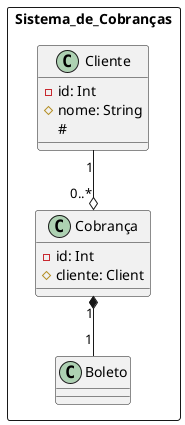 @startuml sisDeCobrança
  package Sistema_de_Cobranças <<rectangle>> {
    class Cliente {
      - id: Int
      # nome: String
      #
    }
    class Cobrança {
      - id: Int
      # cliente: Client
    }
    Cliente "1" --o "0..*" Cobrança
    class Boleto {}
    Cobrança "1" *-- "1" Boleto
  }
@enduml